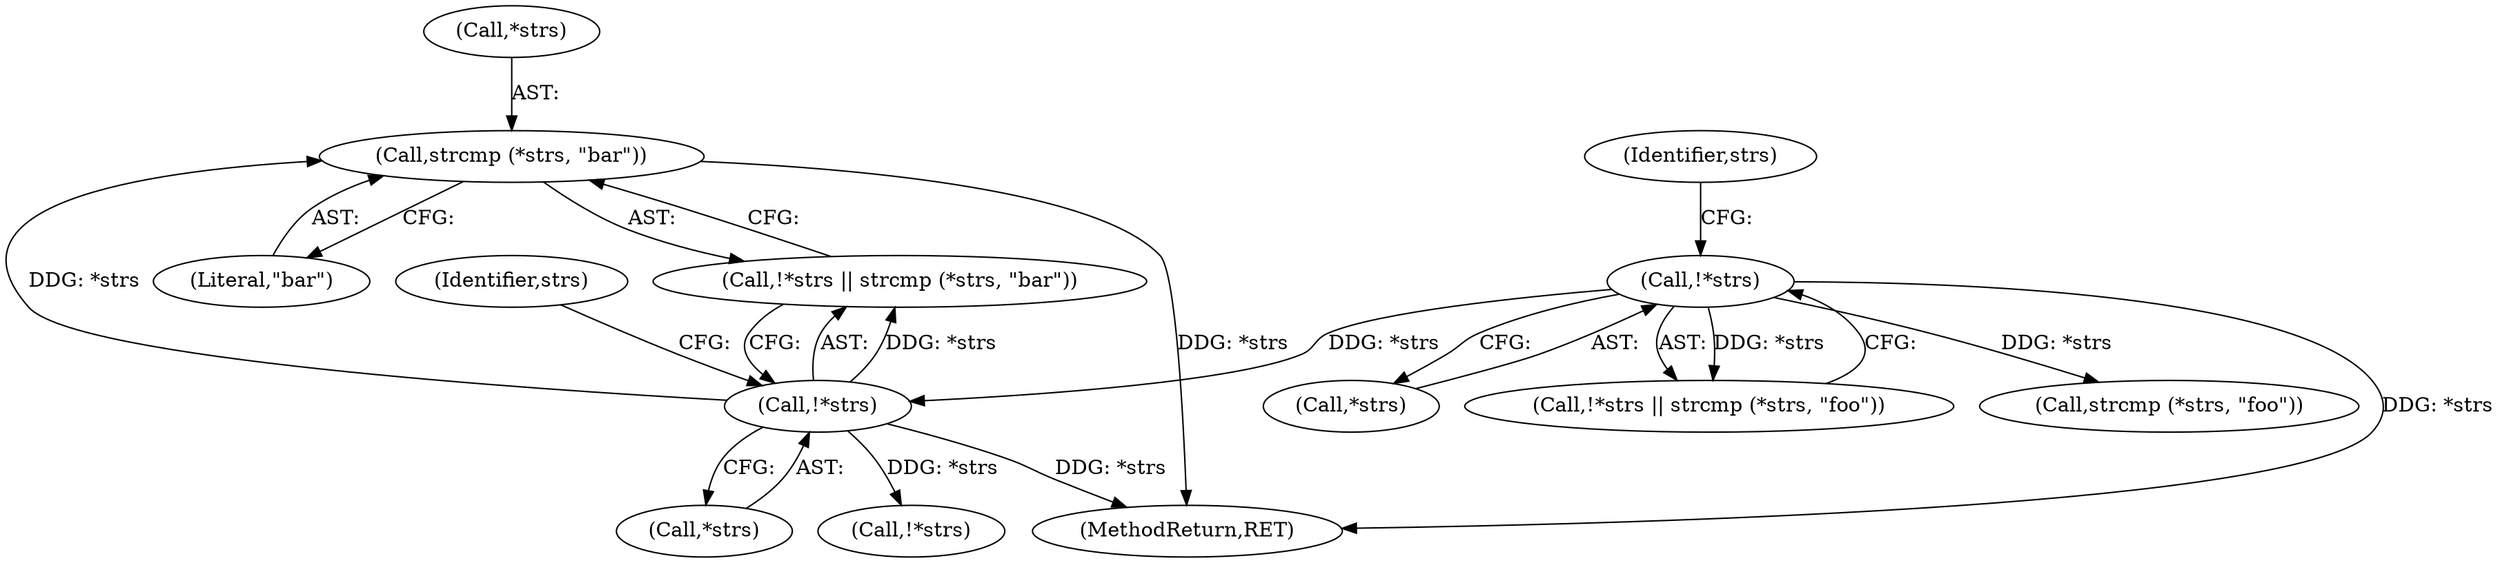digraph "1_dbus_9a6bce9b615abca6068348c1606ba8eaf13d9ae0_33@pointer" {
"1000152" [label="(Call,strcmp (*strs, \"bar\"))"];
"1000149" [label="(Call,!*strs)"];
"1000130" [label="(Call,!*strs)"];
"1000131" [label="(Call,*strs)"];
"1000155" [label="(Literal,\"bar\")"];
"1000302" [label="(MethodReturn,RET)"];
"1000148" [label="(Call,!*strs || strcmp (*strs, \"bar\"))"];
"1000129" [label="(Call,!*strs || strcmp (*strs, \"foo\"))"];
"1000135" [label="(Identifier,strs)"];
"1000152" [label="(Call,strcmp (*strs, \"bar\"))"];
"1000153" [label="(Call,*strs)"];
"1000149" [label="(Call,!*strs)"];
"1000154" [label="(Identifier,strs)"];
"1000133" [label="(Call,strcmp (*strs, \"foo\"))"];
"1000150" [label="(Call,*strs)"];
"1000130" [label="(Call,!*strs)"];
"1000184" [label="(Call,!*strs)"];
"1000152" -> "1000148"  [label="AST: "];
"1000152" -> "1000155"  [label="CFG: "];
"1000153" -> "1000152"  [label="AST: "];
"1000155" -> "1000152"  [label="AST: "];
"1000148" -> "1000152"  [label="CFG: "];
"1000152" -> "1000302"  [label="DDG: *strs"];
"1000149" -> "1000152"  [label="DDG: *strs"];
"1000149" -> "1000148"  [label="AST: "];
"1000149" -> "1000150"  [label="CFG: "];
"1000150" -> "1000149"  [label="AST: "];
"1000154" -> "1000149"  [label="CFG: "];
"1000148" -> "1000149"  [label="CFG: "];
"1000149" -> "1000302"  [label="DDG: *strs"];
"1000149" -> "1000148"  [label="DDG: *strs"];
"1000130" -> "1000149"  [label="DDG: *strs"];
"1000149" -> "1000184"  [label="DDG: *strs"];
"1000130" -> "1000129"  [label="AST: "];
"1000130" -> "1000131"  [label="CFG: "];
"1000131" -> "1000130"  [label="AST: "];
"1000135" -> "1000130"  [label="CFG: "];
"1000129" -> "1000130"  [label="CFG: "];
"1000130" -> "1000302"  [label="DDG: *strs"];
"1000130" -> "1000129"  [label="DDG: *strs"];
"1000130" -> "1000133"  [label="DDG: *strs"];
}
